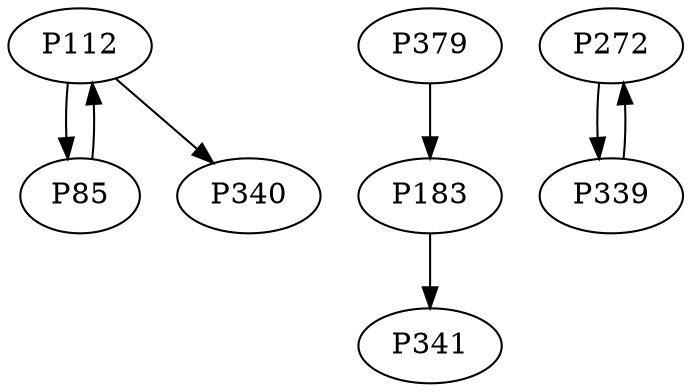 digraph {
	P112 -> P85
	P379 -> P183
	P272 -> P339
	P183 -> P341
	P85 -> P112
	P112 -> P340
	P339 -> P272
}